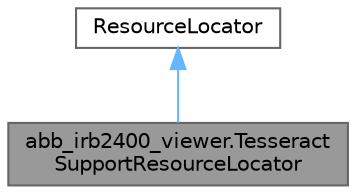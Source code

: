 digraph "abb_irb2400_viewer.TesseractSupportResourceLocator"
{
 // LATEX_PDF_SIZE
  bgcolor="transparent";
  edge [fontname=Helvetica,fontsize=10,labelfontname=Helvetica,labelfontsize=10];
  node [fontname=Helvetica,fontsize=10,shape=box,height=0.2,width=0.4];
  Node1 [label="abb_irb2400_viewer.Tesseract\lSupportResourceLocator",height=0.2,width=0.4,color="gray40", fillcolor="grey60", style="filled", fontcolor="black",tooltip=" "];
  Node2 -> Node1 [dir="back",color="steelblue1",style="solid"];
  Node2 [label="ResourceLocator",height=0.2,width=0.4,color="gray40", fillcolor="white", style="filled",tooltip=" "];
}
